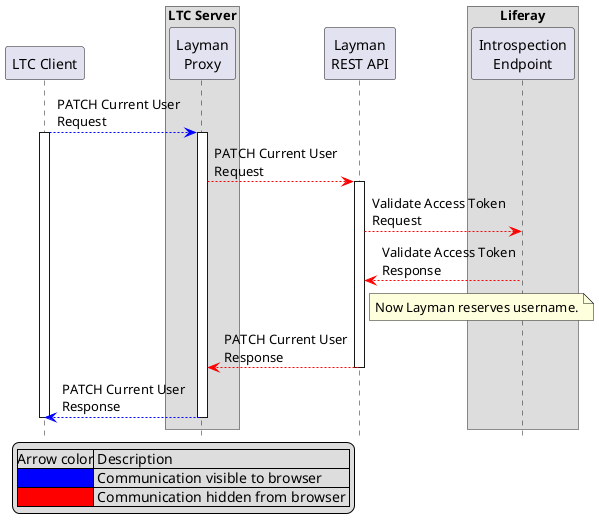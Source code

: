 @startuml
hide footbox
participant "LTC Client" as ltcc

box "LTC Server"
    participant "Layman\nProxy" as ltcsproxy
end box
participant "Layman\nREST API" as layman

box "Liferay"
	participant "Introspection\nEndpoint" as lris
end box


ltcc [#0000FF]--> ltcsproxy: PATCH Current User\nRequest
activate ltcc
activate ltcsproxy
ltcsproxy [#FF0000]--> layman: PATCH Current User\nRequest
activate layman
layman [#FF0000]--> lris: Validate Access Token\nRequest
lris [#FF0000]--> layman: Validate Access Token\nResponse
note right of layman
    Now Layman reserves username.
end note
layman [#FF0000]--> ltcsproxy: PATCH Current User\nResponse
deactivate layman
ltcsproxy [#0000FF]--> ltcc: PATCH Current User\nResponse
deactivate ltcsproxy
deactivate ltcc

legend left
    |Arrow color| Description |
    |<#0000FF>| Communication visible to browser |
    |<#FF0000>| Communication hidden from browser |
endlegend

@enduml
